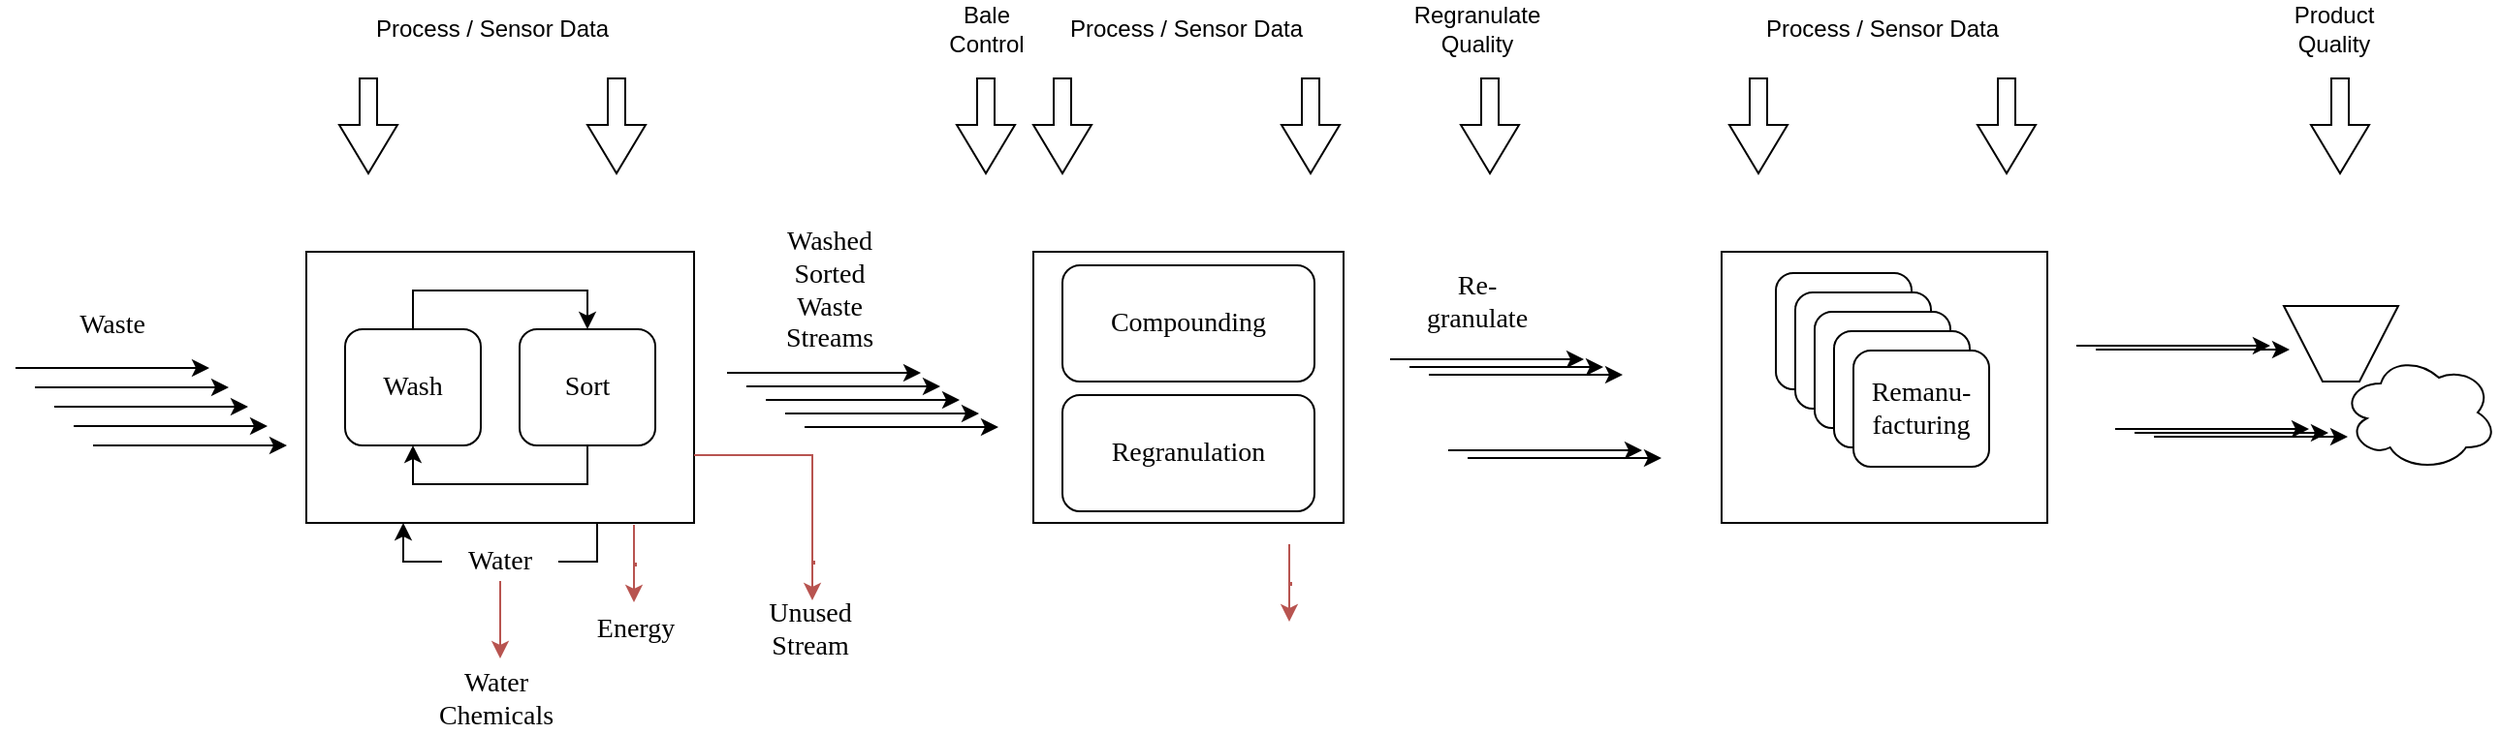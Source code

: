 <mxfile version="22.0.8" type="github">
  <diagram name="Seite-1" id="6qD9MZQn9-AMvD67NnCY">
    <mxGraphModel dx="1006" dy="1416" grid="1" gridSize="10" guides="1" tooltips="1" connect="1" arrows="1" fold="1" page="1" pageScale="1" pageWidth="1169" pageHeight="827" math="0" shadow="0">
      <root>
        <mxCell id="0" />
        <mxCell id="1" parent="0" />
        <mxCell id="71A8havY9Krnc7ntaEhR-17" value="" style="rounded=0;whiteSpace=wrap;html=1;fillColor=none;fontFamily=Rubik light;fontSize=14;" vertex="1" parent="1">
          <mxGeometry x="910" y="120" width="168" height="140" as="geometry" />
        </mxCell>
        <mxCell id="71A8havY9Krnc7ntaEhR-58" value="" style="edgeStyle=orthogonalEdgeStyle;rounded=0;orthogonalLoop=1;jettySize=auto;html=1;entryX=0.25;entryY=1;entryDx=0;entryDy=0;exitX=0.75;exitY=1;exitDx=0;exitDy=0;" edge="1" parent="1" source="71A8havY9Krnc7ntaEhR-5" target="71A8havY9Krnc7ntaEhR-5">
          <mxGeometry relative="1" as="geometry">
            <mxPoint x="280" y="380" as="targetPoint" />
          </mxGeometry>
        </mxCell>
        <mxCell id="71A8havY9Krnc7ntaEhR-5" value="" style="rounded=0;whiteSpace=wrap;html=1;fillColor=none;fontFamily=Rubik light;fontSize=14;" vertex="1" parent="1">
          <mxGeometry x="180" y="120" width="200" height="140" as="geometry" />
        </mxCell>
        <mxCell id="71A8havY9Krnc7ntaEhR-3" style="edgeStyle=orthogonalEdgeStyle;rounded=0;orthogonalLoop=1;jettySize=auto;html=1;exitX=0.5;exitY=0;exitDx=0;exitDy=0;entryX=0.5;entryY=0;entryDx=0;entryDy=0;fontFamily=Rubik light;fontSize=14;" edge="1" parent="1" source="71A8havY9Krnc7ntaEhR-1" target="71A8havY9Krnc7ntaEhR-2">
          <mxGeometry relative="1" as="geometry" />
        </mxCell>
        <mxCell id="71A8havY9Krnc7ntaEhR-1" value="Wash" style="rounded=1;whiteSpace=wrap;html=1;fontFamily=Rubik light;fontSize=14;" vertex="1" parent="1">
          <mxGeometry x="200" y="160" width="70" height="60" as="geometry" />
        </mxCell>
        <mxCell id="71A8havY9Krnc7ntaEhR-4" style="edgeStyle=orthogonalEdgeStyle;rounded=0;orthogonalLoop=1;jettySize=auto;html=1;exitX=0.5;exitY=1;exitDx=0;exitDy=0;entryX=0.5;entryY=1;entryDx=0;entryDy=0;fontFamily=Rubik light;fontSize=14;" edge="1" parent="1" source="71A8havY9Krnc7ntaEhR-2" target="71A8havY9Krnc7ntaEhR-1">
          <mxGeometry relative="1" as="geometry" />
        </mxCell>
        <mxCell id="71A8havY9Krnc7ntaEhR-2" value="Sort" style="rounded=1;whiteSpace=wrap;html=1;fontFamily=Rubik light;fontSize=14;" vertex="1" parent="1">
          <mxGeometry x="290" y="160" width="70" height="60" as="geometry" />
        </mxCell>
        <mxCell id="71A8havY9Krnc7ntaEhR-6" value="" style="rounded=0;whiteSpace=wrap;html=1;fillColor=none;fontFamily=Rubik light;fontSize=14;" vertex="1" parent="1">
          <mxGeometry x="555" y="120" width="160" height="140" as="geometry" />
        </mxCell>
        <mxCell id="71A8havY9Krnc7ntaEhR-7" value="Regranulation" style="rounded=1;whiteSpace=wrap;html=1;fontFamily=Rubik light;fontSize=14;" vertex="1" parent="1">
          <mxGeometry x="570" y="194" width="130" height="60" as="geometry" />
        </mxCell>
        <mxCell id="71A8havY9Krnc7ntaEhR-8" value="Compounding" style="rounded=1;whiteSpace=wrap;html=1;fontFamily=Rubik light;fontSize=14;" vertex="1" parent="1">
          <mxGeometry x="570" y="127" width="130" height="60" as="geometry" />
        </mxCell>
        <mxCell id="71A8havY9Krnc7ntaEhR-12" value="" style="edgeStyle=orthogonalEdgeStyle;rounded=0;orthogonalLoop=1;jettySize=auto;html=1;fontFamily=Rubik light;fontSize=14;" edge="1" parent="1">
          <mxGeometry relative="1" as="geometry">
            <mxPoint x="30" y="180" as="sourcePoint" />
            <mxPoint x="130" y="180" as="targetPoint" />
          </mxGeometry>
        </mxCell>
        <mxCell id="71A8havY9Krnc7ntaEhR-14" value="Waste" style="text;html=1;strokeColor=none;fillColor=none;align=center;verticalAlign=middle;whiteSpace=wrap;rounded=0;fontFamily=Rubik light;fontSize=14;" vertex="1" parent="1">
          <mxGeometry x="50" y="143" width="60" height="30" as="geometry" />
        </mxCell>
        <mxCell id="71A8havY9Krnc7ntaEhR-15" value="Washed&lt;br style=&quot;font-size: 14px;&quot;&gt;Sorted&lt;br style=&quot;font-size: 14px;&quot;&gt;Waste&lt;br style=&quot;font-size: 14px;&quot;&gt;Streams" style="text;html=1;strokeColor=none;fillColor=none;align=center;verticalAlign=middle;whiteSpace=wrap;rounded=0;fontFamily=Rubik light;fontSize=14;" vertex="1" parent="1">
          <mxGeometry x="420" y="125" width="60" height="30" as="geometry" />
        </mxCell>
        <mxCell id="71A8havY9Krnc7ntaEhR-16" value="" style="edgeStyle=orthogonalEdgeStyle;rounded=0;orthogonalLoop=1;jettySize=auto;html=1;fontFamily=Rubik light;fontSize=14;" edge="1" parent="1">
          <mxGeometry relative="1" as="geometry">
            <mxPoint x="739" y="175.5" as="sourcePoint" />
            <mxPoint x="839" y="175.5" as="targetPoint" />
          </mxGeometry>
        </mxCell>
        <mxCell id="71A8havY9Krnc7ntaEhR-19" value="Remanu-facturing" style="rounded=1;whiteSpace=wrap;html=1;fontFamily=Rubik light;fontSize=14;" vertex="1" parent="1">
          <mxGeometry x="938" y="131" width="70" height="60" as="geometry" />
        </mxCell>
        <mxCell id="71A8havY9Krnc7ntaEhR-20" value="Re-granulate" style="text;html=1;strokeColor=none;fillColor=none;align=center;verticalAlign=middle;whiteSpace=wrap;rounded=0;fontFamily=Rubik light;fontSize=14;" vertex="1" parent="1">
          <mxGeometry x="754" y="131" width="60" height="30" as="geometry" />
        </mxCell>
        <mxCell id="71A8havY9Krnc7ntaEhR-22" value="" style="shape=trapezoid;perimeter=trapezoidPerimeter;whiteSpace=wrap;html=1;fixedSize=1;rotation=-180;fontFamily=Rubik light;fontSize=14;" vertex="1" parent="1">
          <mxGeometry x="1200" y="148" width="59" height="39" as="geometry" />
        </mxCell>
        <mxCell id="71A8havY9Krnc7ntaEhR-24" value="" style="ellipse;shape=cloud;whiteSpace=wrap;html=1;fontFamily=Rubik light;fontSize=14;" vertex="1" parent="1">
          <mxGeometry x="1230" y="173" width="80" height="60" as="geometry" />
        </mxCell>
        <mxCell id="71A8havY9Krnc7ntaEhR-25" value="Remanu-facturing" style="rounded=1;whiteSpace=wrap;html=1;fontFamily=Rubik light;fontSize=14;" vertex="1" parent="1">
          <mxGeometry x="948" y="141" width="70" height="60" as="geometry" />
        </mxCell>
        <mxCell id="71A8havY9Krnc7ntaEhR-26" value="Remanu-facturing" style="rounded=1;whiteSpace=wrap;html=1;fontFamily=Rubik light;fontSize=14;" vertex="1" parent="1">
          <mxGeometry x="958" y="151" width="70" height="60" as="geometry" />
        </mxCell>
        <mxCell id="71A8havY9Krnc7ntaEhR-27" value="Remanu-facturing" style="rounded=1;whiteSpace=wrap;html=1;fontFamily=Rubik light;fontSize=14;" vertex="1" parent="1">
          <mxGeometry x="968" y="161" width="70" height="60" as="geometry" />
        </mxCell>
        <mxCell id="71A8havY9Krnc7ntaEhR-28" value="Remanu-facturing" style="rounded=1;whiteSpace=wrap;html=1;fontFamily=Rubik light;fontSize=14;" vertex="1" parent="1">
          <mxGeometry x="978" y="171" width="70" height="60" as="geometry" />
        </mxCell>
        <mxCell id="71A8havY9Krnc7ntaEhR-29" value="" style="edgeStyle=orthogonalEdgeStyle;rounded=0;orthogonalLoop=1;jettySize=auto;html=1;fontFamily=Rubik light;fontSize=14;" edge="1" parent="1">
          <mxGeometry relative="1" as="geometry">
            <mxPoint x="749" y="179.5" as="sourcePoint" />
            <mxPoint x="849" y="179.5" as="targetPoint" />
          </mxGeometry>
        </mxCell>
        <mxCell id="71A8havY9Krnc7ntaEhR-30" value="" style="edgeStyle=orthogonalEdgeStyle;rounded=0;orthogonalLoop=1;jettySize=auto;html=1;fontFamily=Rubik light;fontSize=14;" edge="1" parent="1">
          <mxGeometry relative="1" as="geometry">
            <mxPoint x="759" y="183.5" as="sourcePoint" />
            <mxPoint x="859" y="183.5" as="targetPoint" />
          </mxGeometry>
        </mxCell>
        <mxCell id="71A8havY9Krnc7ntaEhR-31" value="" style="edgeStyle=orthogonalEdgeStyle;rounded=0;orthogonalLoop=1;jettySize=auto;html=1;fontFamily=Rubik light;fontSize=14;" edge="1" parent="1">
          <mxGeometry relative="1" as="geometry">
            <mxPoint x="769" y="222.5" as="sourcePoint" />
            <mxPoint x="869" y="222.5" as="targetPoint" />
          </mxGeometry>
        </mxCell>
        <mxCell id="71A8havY9Krnc7ntaEhR-32" value="" style="edgeStyle=orthogonalEdgeStyle;rounded=0;orthogonalLoop=1;jettySize=auto;html=1;fontFamily=Rubik light;fontSize=14;" edge="1" parent="1">
          <mxGeometry relative="1" as="geometry">
            <mxPoint x="779" y="226.5" as="sourcePoint" />
            <mxPoint x="879" y="226.5" as="targetPoint" />
          </mxGeometry>
        </mxCell>
        <mxCell id="71A8havY9Krnc7ntaEhR-33" value="" style="edgeStyle=orthogonalEdgeStyle;rounded=0;orthogonalLoop=1;jettySize=auto;html=1;fontFamily=Rubik light;fontSize=14;" edge="1" parent="1">
          <mxGeometry relative="1" as="geometry">
            <mxPoint x="40" y="190" as="sourcePoint" />
            <mxPoint x="140" y="190" as="targetPoint" />
          </mxGeometry>
        </mxCell>
        <mxCell id="71A8havY9Krnc7ntaEhR-34" value="" style="edgeStyle=orthogonalEdgeStyle;rounded=0;orthogonalLoop=1;jettySize=auto;html=1;fontFamily=Rubik light;fontSize=14;" edge="1" parent="1">
          <mxGeometry relative="1" as="geometry">
            <mxPoint x="50" y="200" as="sourcePoint" />
            <mxPoint x="150" y="200" as="targetPoint" />
          </mxGeometry>
        </mxCell>
        <mxCell id="71A8havY9Krnc7ntaEhR-35" value="" style="edgeStyle=orthogonalEdgeStyle;rounded=0;orthogonalLoop=1;jettySize=auto;html=1;fontFamily=Rubik light;fontSize=14;" edge="1" parent="1">
          <mxGeometry relative="1" as="geometry">
            <mxPoint x="60" y="210" as="sourcePoint" />
            <mxPoint x="160" y="210" as="targetPoint" />
          </mxGeometry>
        </mxCell>
        <mxCell id="71A8havY9Krnc7ntaEhR-36" value="" style="edgeStyle=orthogonalEdgeStyle;rounded=0;orthogonalLoop=1;jettySize=auto;html=1;fontFamily=Rubik light;fontSize=14;" edge="1" parent="1">
          <mxGeometry relative="1" as="geometry">
            <mxPoint x="70" y="220" as="sourcePoint" />
            <mxPoint x="170" y="220" as="targetPoint" />
          </mxGeometry>
        </mxCell>
        <mxCell id="71A8havY9Krnc7ntaEhR-37" value="" style="edgeStyle=orthogonalEdgeStyle;rounded=0;orthogonalLoop=1;jettySize=auto;html=1;fontFamily=Rubik light;fontSize=14;" edge="1" parent="1">
          <mxGeometry relative="1" as="geometry">
            <mxPoint x="397" y="182.5" as="sourcePoint" />
            <mxPoint x="497" y="182.5" as="targetPoint" />
          </mxGeometry>
        </mxCell>
        <mxCell id="71A8havY9Krnc7ntaEhR-38" value="" style="edgeStyle=orthogonalEdgeStyle;rounded=0;orthogonalLoop=1;jettySize=auto;html=1;fontFamily=Rubik light;fontSize=14;" edge="1" parent="1">
          <mxGeometry relative="1" as="geometry">
            <mxPoint x="407" y="189.5" as="sourcePoint" />
            <mxPoint x="507" y="189.5" as="targetPoint" />
          </mxGeometry>
        </mxCell>
        <mxCell id="71A8havY9Krnc7ntaEhR-39" value="" style="edgeStyle=orthogonalEdgeStyle;rounded=0;orthogonalLoop=1;jettySize=auto;html=1;fontFamily=Rubik light;fontSize=14;" edge="1" parent="1">
          <mxGeometry relative="1" as="geometry">
            <mxPoint x="417" y="196.5" as="sourcePoint" />
            <mxPoint x="517" y="196.5" as="targetPoint" />
          </mxGeometry>
        </mxCell>
        <mxCell id="71A8havY9Krnc7ntaEhR-40" value="" style="edgeStyle=orthogonalEdgeStyle;rounded=0;orthogonalLoop=1;jettySize=auto;html=1;fontFamily=Rubik light;fontSize=14;" edge="1" parent="1">
          <mxGeometry relative="1" as="geometry">
            <mxPoint x="427" y="203.5" as="sourcePoint" />
            <mxPoint x="527" y="203.5" as="targetPoint" />
          </mxGeometry>
        </mxCell>
        <mxCell id="71A8havY9Krnc7ntaEhR-41" value="" style="edgeStyle=orthogonalEdgeStyle;rounded=0;orthogonalLoop=1;jettySize=auto;html=1;fontFamily=Rubik light;fontSize=14;" edge="1" parent="1">
          <mxGeometry relative="1" as="geometry">
            <mxPoint x="437" y="210.5" as="sourcePoint" />
            <mxPoint x="537" y="210.5" as="targetPoint" />
          </mxGeometry>
        </mxCell>
        <mxCell id="71A8havY9Krnc7ntaEhR-42" value="" style="edgeStyle=orthogonalEdgeStyle;rounded=0;orthogonalLoop=1;jettySize=auto;html=1;fontFamily=Rubik light;fontSize=14;" edge="1" parent="1">
          <mxGeometry relative="1" as="geometry">
            <mxPoint x="1093" y="168.5" as="sourcePoint" />
            <mxPoint x="1193" y="168.5" as="targetPoint" />
          </mxGeometry>
        </mxCell>
        <mxCell id="71A8havY9Krnc7ntaEhR-44" value="" style="edgeStyle=orthogonalEdgeStyle;rounded=0;orthogonalLoop=1;jettySize=auto;html=1;fontFamily=Rubik light;fontSize=14;" edge="1" parent="1">
          <mxGeometry relative="1" as="geometry">
            <mxPoint x="1103" y="170.5" as="sourcePoint" />
            <mxPoint x="1203" y="170.5" as="targetPoint" />
          </mxGeometry>
        </mxCell>
        <mxCell id="71A8havY9Krnc7ntaEhR-45" value="" style="edgeStyle=orthogonalEdgeStyle;rounded=0;orthogonalLoop=1;jettySize=auto;html=1;fontFamily=Rubik light;fontSize=14;" edge="1" parent="1">
          <mxGeometry relative="1" as="geometry">
            <mxPoint x="1113" y="211.5" as="sourcePoint" />
            <mxPoint x="1213" y="211.5" as="targetPoint" />
          </mxGeometry>
        </mxCell>
        <mxCell id="71A8havY9Krnc7ntaEhR-46" value="" style="edgeStyle=orthogonalEdgeStyle;rounded=0;orthogonalLoop=1;jettySize=auto;html=1;fontFamily=Rubik light;fontSize=14;" edge="1" parent="1">
          <mxGeometry relative="1" as="geometry">
            <mxPoint x="1123" y="213.5" as="sourcePoint" />
            <mxPoint x="1223" y="213.5" as="targetPoint" />
          </mxGeometry>
        </mxCell>
        <mxCell id="71A8havY9Krnc7ntaEhR-47" value="" style="edgeStyle=orthogonalEdgeStyle;rounded=0;orthogonalLoop=1;jettySize=auto;html=1;fontFamily=Rubik light;fontSize=14;" edge="1" parent="1">
          <mxGeometry relative="1" as="geometry">
            <mxPoint x="1133" y="215.5" as="sourcePoint" />
            <mxPoint x="1233" y="215.5" as="targetPoint" />
          </mxGeometry>
        </mxCell>
        <mxCell id="71A8havY9Krnc7ntaEhR-50" value="" style="shape=flexArrow;endArrow=classic;html=1;rounded=0;width=9;endSize=8;fontColor=#CC0000;" edge="1" parent="1">
          <mxGeometry width="50" height="50" relative="1" as="geometry">
            <mxPoint x="530.5" y="30" as="sourcePoint" />
            <mxPoint x="530.5" y="80" as="targetPoint" />
          </mxGeometry>
        </mxCell>
        <mxCell id="71A8havY9Krnc7ntaEhR-52" value="Bale Control" style="text;html=1;strokeColor=none;fillColor=none;align=center;verticalAlign=middle;whiteSpace=wrap;rounded=0;" vertex="1" parent="1">
          <mxGeometry x="501" y="-10" width="60" height="30" as="geometry" />
        </mxCell>
        <mxCell id="71A8havY9Krnc7ntaEhR-53" value="" style="shape=flexArrow;endArrow=classic;html=1;rounded=0;width=9;endSize=8;fontColor=#CC0000;" edge="1" parent="1">
          <mxGeometry width="50" height="50" relative="1" as="geometry">
            <mxPoint x="212" y="30" as="sourcePoint" />
            <mxPoint x="212" y="80" as="targetPoint" />
          </mxGeometry>
        </mxCell>
        <mxCell id="71A8havY9Krnc7ntaEhR-54" value="" style="shape=flexArrow;endArrow=classic;html=1;rounded=0;width=9;endSize=8;fontColor=#CC0000;" edge="1" parent="1">
          <mxGeometry width="50" height="50" relative="1" as="geometry">
            <mxPoint x="340" y="30" as="sourcePoint" />
            <mxPoint x="340" y="80" as="targetPoint" />
          </mxGeometry>
        </mxCell>
        <mxCell id="71A8havY9Krnc7ntaEhR-62" value="" style="edgeStyle=orthogonalEdgeStyle;rounded=0;orthogonalLoop=1;jettySize=auto;html=1;fillColor=#f8cecc;strokeColor=#b85450;" edge="1" parent="1" source="71A8havY9Krnc7ntaEhR-59">
          <mxGeometry relative="1" as="geometry">
            <mxPoint x="280" y="330" as="targetPoint" />
          </mxGeometry>
        </mxCell>
        <mxCell id="71A8havY9Krnc7ntaEhR-59" value="Water" style="text;html=1;align=center;verticalAlign=middle;whiteSpace=wrap;rounded=0;fontFamily=Rubik light;fontSize=14;fillColor=default;" vertex="1" parent="1">
          <mxGeometry x="250" y="270" width="60" height="20" as="geometry" />
        </mxCell>
        <mxCell id="71A8havY9Krnc7ntaEhR-63" value="" style="edgeStyle=orthogonalEdgeStyle;rounded=0;orthogonalLoop=1;jettySize=auto;html=1;fillColor=#f8cecc;strokeColor=#b85450;" edge="1" parent="1">
          <mxGeometry relative="1" as="geometry">
            <mxPoint x="349" y="261" as="sourcePoint" />
            <mxPoint x="349" y="301" as="targetPoint" />
            <Array as="points">
              <mxPoint x="349" y="282" />
              <mxPoint x="350" y="282" />
              <mxPoint x="350" y="281" />
              <mxPoint x="349" y="281" />
            </Array>
          </mxGeometry>
        </mxCell>
        <mxCell id="71A8havY9Krnc7ntaEhR-64" value="Energy" style="text;html=1;align=center;verticalAlign=middle;whiteSpace=wrap;rounded=0;fontFamily=Rubik light;fontSize=14;fillColor=default;" vertex="1" parent="1">
          <mxGeometry x="320" y="305" width="60" height="20" as="geometry" />
        </mxCell>
        <mxCell id="71A8havY9Krnc7ntaEhR-65" value="" style="edgeStyle=orthogonalEdgeStyle;rounded=0;orthogonalLoop=1;jettySize=auto;html=1;fillColor=#f8cecc;strokeColor=#b85450;exitX=1;exitY=0.75;exitDx=0;exitDy=0;" edge="1" parent="1" source="71A8havY9Krnc7ntaEhR-5">
          <mxGeometry relative="1" as="geometry">
            <mxPoint x="441" y="260" as="sourcePoint" />
            <mxPoint x="441" y="300" as="targetPoint" />
            <Array as="points">
              <mxPoint x="441" y="225" />
              <mxPoint x="441" y="281" />
              <mxPoint x="442" y="281" />
              <mxPoint x="442" y="280" />
              <mxPoint x="441" y="280" />
            </Array>
          </mxGeometry>
        </mxCell>
        <mxCell id="71A8havY9Krnc7ntaEhR-66" value="Unused&lt;br&gt;Stream" style="text;html=1;align=center;verticalAlign=middle;whiteSpace=wrap;rounded=0;fontFamily=Rubik light;fontSize=14;fillColor=default;" vertex="1" parent="1">
          <mxGeometry x="410" y="305" width="60" height="20" as="geometry" />
        </mxCell>
        <mxCell id="71A8havY9Krnc7ntaEhR-67" value="Water&lt;br&gt;Chemicals" style="text;html=1;align=center;verticalAlign=middle;whiteSpace=wrap;rounded=0;fontFamily=Rubik light;fontSize=14;fillColor=default;" vertex="1" parent="1">
          <mxGeometry x="248" y="341" width="60" height="20" as="geometry" />
        </mxCell>
        <mxCell id="71A8havY9Krnc7ntaEhR-68" value="Process / Sensor Data" style="text;html=1;strokeColor=none;fillColor=none;align=center;verticalAlign=middle;whiteSpace=wrap;rounded=0;" vertex="1" parent="1">
          <mxGeometry x="211" y="-10" width="130" height="30" as="geometry" />
        </mxCell>
        <mxCell id="71A8havY9Krnc7ntaEhR-69" value="" style="shape=flexArrow;endArrow=classic;html=1;rounded=0;width=9;endSize=8;fontColor=#CC0000;" edge="1" parent="1">
          <mxGeometry width="50" height="50" relative="1" as="geometry">
            <mxPoint x="570" y="30" as="sourcePoint" />
            <mxPoint x="570" y="80" as="targetPoint" />
          </mxGeometry>
        </mxCell>
        <mxCell id="71A8havY9Krnc7ntaEhR-70" value="" style="shape=flexArrow;endArrow=classic;html=1;rounded=0;width=9;endSize=8;fontColor=#CC0000;" edge="1" parent="1">
          <mxGeometry width="50" height="50" relative="1" as="geometry">
            <mxPoint x="698" y="30" as="sourcePoint" />
            <mxPoint x="698" y="80" as="targetPoint" />
          </mxGeometry>
        </mxCell>
        <mxCell id="71A8havY9Krnc7ntaEhR-71" value="Process / Sensor Data" style="text;html=1;strokeColor=none;fillColor=none;align=center;verticalAlign=middle;whiteSpace=wrap;rounded=0;" vertex="1" parent="1">
          <mxGeometry x="569" y="-10" width="130" height="30" as="geometry" />
        </mxCell>
        <mxCell id="71A8havY9Krnc7ntaEhR-72" value="" style="shape=flexArrow;endArrow=classic;html=1;rounded=0;width=9;endSize=8;fontColor=#CC0000;" edge="1" parent="1">
          <mxGeometry width="50" height="50" relative="1" as="geometry">
            <mxPoint x="790.5" y="30" as="sourcePoint" />
            <mxPoint x="790.5" y="80" as="targetPoint" />
          </mxGeometry>
        </mxCell>
        <mxCell id="71A8havY9Krnc7ntaEhR-73" value="Regranulate Quality" style="text;html=1;strokeColor=none;fillColor=none;align=center;verticalAlign=middle;whiteSpace=wrap;rounded=0;" vertex="1" parent="1">
          <mxGeometry x="754" y="-10" width="60" height="30" as="geometry" />
        </mxCell>
        <mxCell id="71A8havY9Krnc7ntaEhR-74" value="" style="edgeStyle=orthogonalEdgeStyle;rounded=0;orthogonalLoop=1;jettySize=auto;html=1;fillColor=#f8cecc;strokeColor=#b85450;" edge="1" parent="1">
          <mxGeometry relative="1" as="geometry">
            <mxPoint x="687" y="271" as="sourcePoint" />
            <mxPoint x="687" y="311" as="targetPoint" />
            <Array as="points">
              <mxPoint x="687" y="292" />
              <mxPoint x="688" y="292" />
              <mxPoint x="688" y="291" />
              <mxPoint x="687" y="291" />
            </Array>
          </mxGeometry>
        </mxCell>
        <mxCell id="71A8havY9Krnc7ntaEhR-75" value="" style="shape=flexArrow;endArrow=classic;html=1;rounded=0;width=9;endSize=8;fontColor=#CC0000;" edge="1" parent="1">
          <mxGeometry width="50" height="50" relative="1" as="geometry">
            <mxPoint x="929" y="30" as="sourcePoint" />
            <mxPoint x="929" y="80" as="targetPoint" />
          </mxGeometry>
        </mxCell>
        <mxCell id="71A8havY9Krnc7ntaEhR-76" value="" style="shape=flexArrow;endArrow=classic;html=1;rounded=0;width=9;endSize=8;fontColor=#CC0000;" edge="1" parent="1">
          <mxGeometry width="50" height="50" relative="1" as="geometry">
            <mxPoint x="1057" y="30" as="sourcePoint" />
            <mxPoint x="1057" y="80" as="targetPoint" />
          </mxGeometry>
        </mxCell>
        <mxCell id="71A8havY9Krnc7ntaEhR-77" value="Process / Sensor Data" style="text;html=1;strokeColor=none;fillColor=none;align=center;verticalAlign=middle;whiteSpace=wrap;rounded=0;" vertex="1" parent="1">
          <mxGeometry x="928" y="-10" width="130" height="30" as="geometry" />
        </mxCell>
        <mxCell id="71A8havY9Krnc7ntaEhR-78" value="" style="shape=flexArrow;endArrow=classic;html=1;rounded=0;width=9;endSize=8;fontColor=#CC0000;" edge="1" parent="1">
          <mxGeometry width="50" height="50" relative="1" as="geometry">
            <mxPoint x="1229" y="30" as="sourcePoint" />
            <mxPoint x="1229" y="80" as="targetPoint" />
          </mxGeometry>
        </mxCell>
        <mxCell id="71A8havY9Krnc7ntaEhR-79" value="Product Quality" style="text;html=1;strokeColor=none;fillColor=none;align=center;verticalAlign=middle;whiteSpace=wrap;rounded=0;" vertex="1" parent="1">
          <mxGeometry x="1196" y="-10" width="60" height="30" as="geometry" />
        </mxCell>
      </root>
    </mxGraphModel>
  </diagram>
</mxfile>
